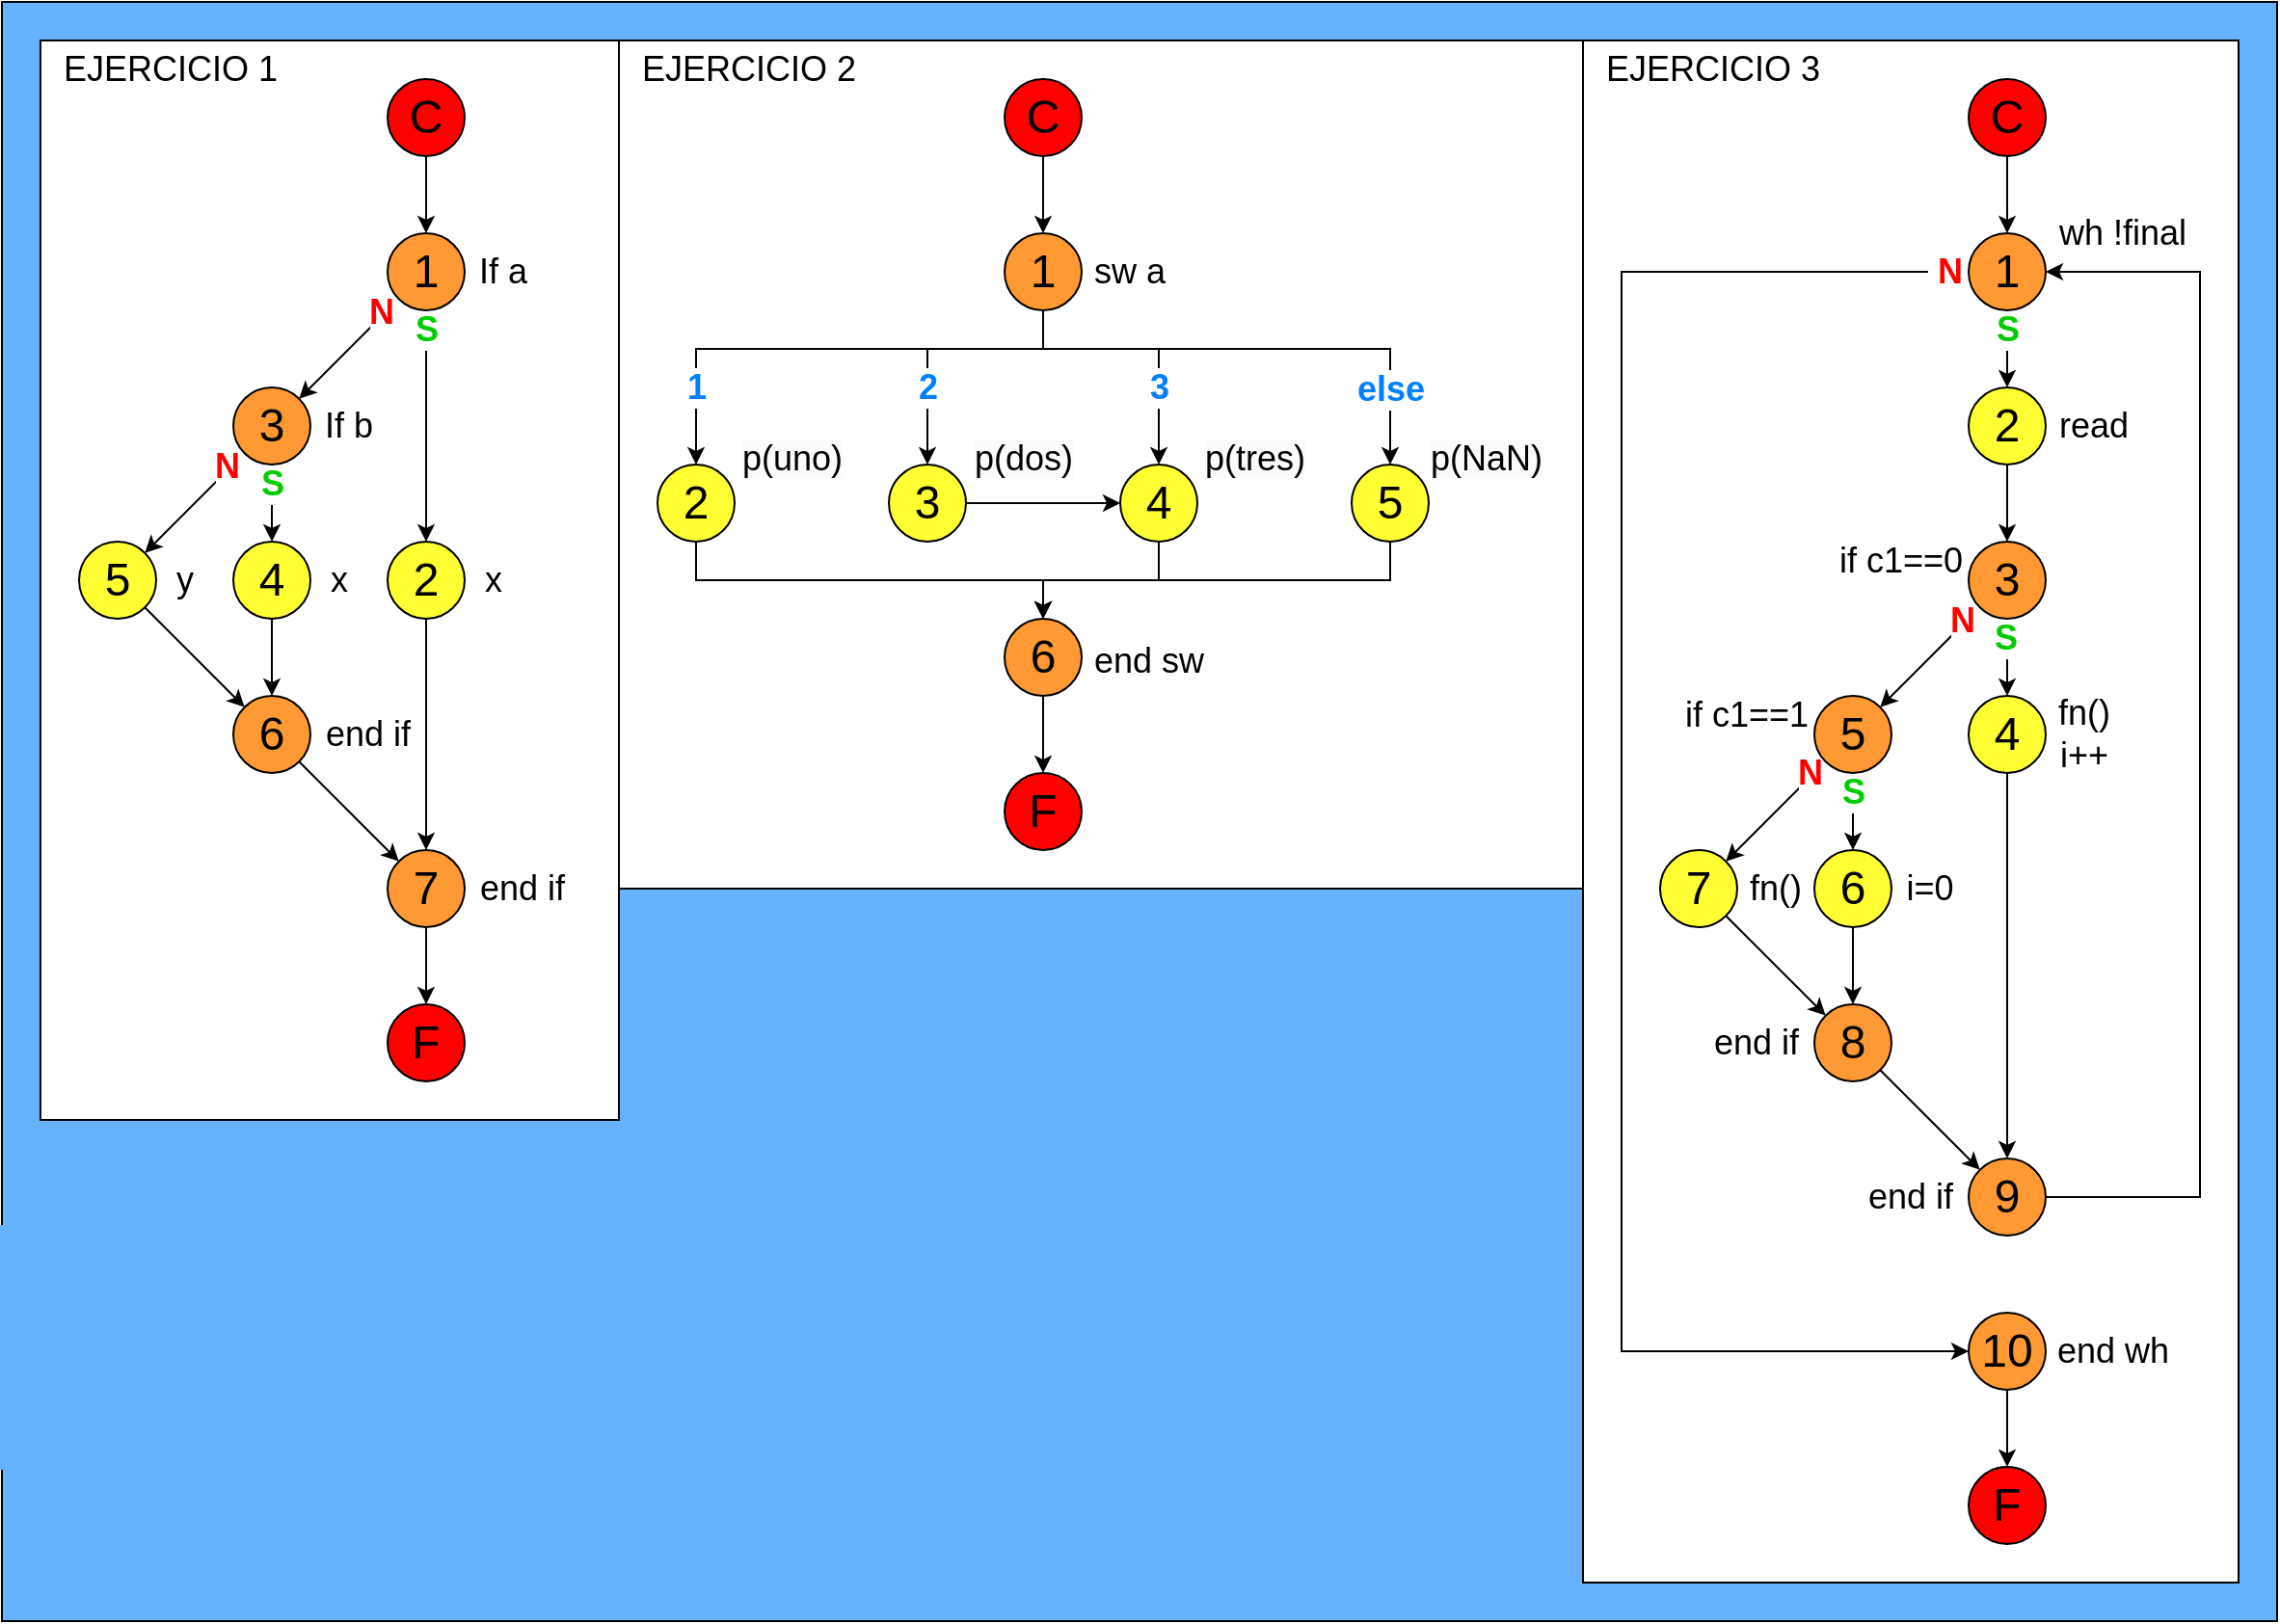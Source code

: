 <mxfile version="24.2.5" type="device">
  <diagram name="Page-1" id="8ce9d11a-91a2-4d17-14d8-a56ed91bf033">
    <mxGraphModel dx="1674" dy="844" grid="1" gridSize="10" guides="1" tooltips="1" connect="1" arrows="1" fold="1" page="1" pageScale="1" pageWidth="1100" pageHeight="850" background="none" math="0" shadow="0">
      <root>
        <mxCell id="0" />
        <mxCell id="1" parent="0" />
        <mxCell id="g2Ka9raoZhiMibMWZY03-174" value="" style="rounded=0;whiteSpace=wrap;html=1;fillColor=#66B2FF;" parent="1" vertex="1">
          <mxGeometry width="1180" height="840" as="geometry" />
        </mxCell>
        <mxCell id="g2Ka9raoZhiMibMWZY03-114" value="" style="group" parent="1" vertex="1" connectable="0">
          <mxGeometry x="320" y="20" width="500" height="440" as="geometry" />
        </mxCell>
        <mxCell id="g2Ka9raoZhiMibMWZY03-113" value="" style="rounded=0;whiteSpace=wrap;html=1;strokeColor=default;" parent="g2Ka9raoZhiMibMWZY03-114" vertex="1">
          <mxGeometry width="500" height="440" as="geometry" />
        </mxCell>
        <mxCell id="g2Ka9raoZhiMibMWZY03-17" style="edgeStyle=orthogonalEdgeStyle;rounded=0;orthogonalLoop=1;jettySize=auto;html=1;" parent="g2Ka9raoZhiMibMWZY03-114" source="g2Ka9raoZhiMibMWZY03-1" target="g2Ka9raoZhiMibMWZY03-5" edge="1">
          <mxGeometry relative="1" as="geometry" />
        </mxCell>
        <mxCell id="g2Ka9raoZhiMibMWZY03-1" value="&lt;font style=&quot;font-size: 24px;&quot;&gt;C&lt;/font&gt;" style="ellipse;whiteSpace=wrap;html=1;aspect=fixed;fillColor=#FF0000;" parent="g2Ka9raoZhiMibMWZY03-114" vertex="1">
          <mxGeometry x="200" y="20" width="40" height="40" as="geometry" />
        </mxCell>
        <mxCell id="g2Ka9raoZhiMibMWZY03-2" value="&lt;font style=&quot;font-size: 24px;&quot;&gt;F&lt;/font&gt;" style="ellipse;whiteSpace=wrap;html=1;aspect=fixed;fillColor=#FF0000;" parent="g2Ka9raoZhiMibMWZY03-114" vertex="1">
          <mxGeometry x="200" y="380" width="40" height="40" as="geometry" />
        </mxCell>
        <mxCell id="g2Ka9raoZhiMibMWZY03-22" style="edgeStyle=orthogonalEdgeStyle;rounded=0;orthogonalLoop=1;jettySize=auto;html=1;" parent="g2Ka9raoZhiMibMWZY03-114" source="g2Ka9raoZhiMibMWZY03-5" target="g2Ka9raoZhiMibMWZY03-7" edge="1">
          <mxGeometry relative="1" as="geometry">
            <Array as="points">
              <mxPoint x="220" y="160" />
              <mxPoint x="160" y="160" />
            </Array>
          </mxGeometry>
        </mxCell>
        <mxCell id="g2Ka9raoZhiMibMWZY03-44" value="&lt;font color=&quot;#007fff&quot; style=&quot;font-size: 18px;&quot;&gt;&lt;b&gt;&amp;nbsp;2&amp;nbsp;&lt;/b&gt;&lt;/font&gt;" style="edgeLabel;html=1;align=center;verticalAlign=middle;resizable=0;points=[];" parent="g2Ka9raoZhiMibMWZY03-22" vertex="1" connectable="0">
          <mxGeometry x="0.386" y="1" relative="1" as="geometry">
            <mxPoint x="-1" y="3" as="offset" />
          </mxGeometry>
        </mxCell>
        <mxCell id="g2Ka9raoZhiMibMWZY03-23" style="edgeStyle=orthogonalEdgeStyle;rounded=0;orthogonalLoop=1;jettySize=auto;html=1;" parent="g2Ka9raoZhiMibMWZY03-114" source="g2Ka9raoZhiMibMWZY03-5" target="g2Ka9raoZhiMibMWZY03-8" edge="1">
          <mxGeometry relative="1" as="geometry">
            <Array as="points">
              <mxPoint x="220" y="160" />
              <mxPoint x="280" y="160" />
            </Array>
          </mxGeometry>
        </mxCell>
        <mxCell id="g2Ka9raoZhiMibMWZY03-46" value="&lt;b style=&quot;color: rgb(0, 127, 255); font-size: 18px;&quot;&gt;&amp;nbsp;3&amp;nbsp;&lt;/b&gt;" style="edgeLabel;html=1;align=center;verticalAlign=middle;resizable=0;points=[];" parent="g2Ka9raoZhiMibMWZY03-23" vertex="1" connectable="0">
          <mxGeometry x="0.389" relative="1" as="geometry">
            <mxPoint y="3" as="offset" />
          </mxGeometry>
        </mxCell>
        <mxCell id="g2Ka9raoZhiMibMWZY03-24" style="edgeStyle=orthogonalEdgeStyle;rounded=0;orthogonalLoop=1;jettySize=auto;html=1;" parent="g2Ka9raoZhiMibMWZY03-114" source="g2Ka9raoZhiMibMWZY03-5" target="g2Ka9raoZhiMibMWZY03-10" edge="1">
          <mxGeometry relative="1" as="geometry">
            <Array as="points">
              <mxPoint x="220" y="160" />
              <mxPoint x="400" y="160" />
            </Array>
          </mxGeometry>
        </mxCell>
        <mxCell id="g2Ka9raoZhiMibMWZY03-47" value="&lt;b style=&quot;color: rgb(0, 127, 255); font-size: 18px;&quot;&gt;&amp;nbsp;else&amp;nbsp;&lt;/b&gt;" style="edgeLabel;html=1;align=center;verticalAlign=middle;resizable=0;points=[];" parent="g2Ka9raoZhiMibMWZY03-24" vertex="1" connectable="0">
          <mxGeometry x="0.695" y="-1" relative="1" as="geometry">
            <mxPoint x="1" as="offset" />
          </mxGeometry>
        </mxCell>
        <mxCell id="g2Ka9raoZhiMibMWZY03-25" style="edgeStyle=orthogonalEdgeStyle;rounded=0;orthogonalLoop=1;jettySize=auto;html=1;" parent="g2Ka9raoZhiMibMWZY03-114" source="g2Ka9raoZhiMibMWZY03-5" target="g2Ka9raoZhiMibMWZY03-9" edge="1">
          <mxGeometry relative="1" as="geometry">
            <Array as="points">
              <mxPoint x="220" y="160" />
              <mxPoint x="40" y="160" />
            </Array>
          </mxGeometry>
        </mxCell>
        <mxCell id="g2Ka9raoZhiMibMWZY03-45" value="&lt;b style=&quot;color: rgb(0, 127, 255); font-size: 18px;&quot;&gt;&amp;nbsp;1&amp;nbsp;&lt;/b&gt;" style="edgeLabel;html=1;align=center;verticalAlign=middle;resizable=0;points=[];" parent="g2Ka9raoZhiMibMWZY03-25" vertex="1" connectable="0">
          <mxGeometry x="0.678" relative="1" as="geometry">
            <mxPoint y="2" as="offset" />
          </mxGeometry>
        </mxCell>
        <mxCell id="g2Ka9raoZhiMibMWZY03-18" style="edgeStyle=orthogonalEdgeStyle;rounded=0;orthogonalLoop=1;jettySize=auto;html=1;" parent="g2Ka9raoZhiMibMWZY03-114" source="g2Ka9raoZhiMibMWZY03-6" target="g2Ka9raoZhiMibMWZY03-2" edge="1">
          <mxGeometry relative="1" as="geometry" />
        </mxCell>
        <mxCell id="g2Ka9raoZhiMibMWZY03-21" style="edgeStyle=orthogonalEdgeStyle;rounded=0;orthogonalLoop=1;jettySize=auto;html=1;" parent="g2Ka9raoZhiMibMWZY03-114" source="g2Ka9raoZhiMibMWZY03-7" target="g2Ka9raoZhiMibMWZY03-8" edge="1">
          <mxGeometry relative="1" as="geometry" />
        </mxCell>
        <mxCell id="g2Ka9raoZhiMibMWZY03-7" value="&lt;font style=&quot;font-size: 24px;&quot;&gt;3&lt;/font&gt;" style="ellipse;whiteSpace=wrap;html=1;aspect=fixed;fillColor=#FFFF33;" parent="g2Ka9raoZhiMibMWZY03-114" vertex="1">
          <mxGeometry x="140" y="220" width="40" height="40" as="geometry" />
        </mxCell>
        <mxCell id="g2Ka9raoZhiMibMWZY03-19" style="edgeStyle=orthogonalEdgeStyle;rounded=0;orthogonalLoop=1;jettySize=auto;html=1;" parent="g2Ka9raoZhiMibMWZY03-114" source="g2Ka9raoZhiMibMWZY03-8" target="g2Ka9raoZhiMibMWZY03-6" edge="1">
          <mxGeometry relative="1" as="geometry">
            <Array as="points">
              <mxPoint x="280" y="280" />
              <mxPoint x="220" y="280" />
            </Array>
          </mxGeometry>
        </mxCell>
        <mxCell id="g2Ka9raoZhiMibMWZY03-8" value="&lt;font style=&quot;font-size: 24px;&quot;&gt;4&lt;/font&gt;" style="ellipse;whiteSpace=wrap;html=1;aspect=fixed;fillColor=#FFFF33;" parent="g2Ka9raoZhiMibMWZY03-114" vertex="1">
          <mxGeometry x="260" y="220" width="40" height="40" as="geometry" />
        </mxCell>
        <mxCell id="g2Ka9raoZhiMibMWZY03-9" value="&lt;font style=&quot;font-size: 24px;&quot;&gt;2&lt;/font&gt;" style="ellipse;whiteSpace=wrap;html=1;aspect=fixed;fillColor=#FFFF33;" parent="g2Ka9raoZhiMibMWZY03-114" vertex="1">
          <mxGeometry x="20" y="220" width="40" height="40" as="geometry" />
        </mxCell>
        <mxCell id="g2Ka9raoZhiMibMWZY03-20" style="edgeStyle=orthogonalEdgeStyle;rounded=0;orthogonalLoop=1;jettySize=auto;html=1;" parent="g2Ka9raoZhiMibMWZY03-114" source="g2Ka9raoZhiMibMWZY03-10" target="g2Ka9raoZhiMibMWZY03-6" edge="1">
          <mxGeometry relative="1" as="geometry">
            <Array as="points">
              <mxPoint x="400" y="280" />
              <mxPoint x="220" y="280" />
            </Array>
          </mxGeometry>
        </mxCell>
        <mxCell id="g2Ka9raoZhiMibMWZY03-10" value="&lt;font style=&quot;font-size: 24px;&quot;&gt;5&lt;/font&gt;" style="ellipse;whiteSpace=wrap;html=1;aspect=fixed;fillColor=#FFFF33;" parent="g2Ka9raoZhiMibMWZY03-114" vertex="1">
          <mxGeometry x="380" y="220" width="40" height="40" as="geometry" />
        </mxCell>
        <mxCell id="g2Ka9raoZhiMibMWZY03-11" value="" style="endArrow=classic;html=1;rounded=0;entryX=0.5;entryY=0;entryDx=0;entryDy=0;exitX=0.5;exitY=1;exitDx=0;exitDy=0;edgeStyle=orthogonalEdgeStyle;" parent="g2Ka9raoZhiMibMWZY03-114" source="g2Ka9raoZhiMibMWZY03-9" target="g2Ka9raoZhiMibMWZY03-6" edge="1">
          <mxGeometry width="50" height="50" relative="1" as="geometry">
            <mxPoint x="-30" y="320" as="sourcePoint" />
            <mxPoint x="90" y="320" as="targetPoint" />
            <Array as="points">
              <mxPoint x="40" y="280" />
              <mxPoint x="220" y="280" />
            </Array>
          </mxGeometry>
        </mxCell>
        <mxCell id="g2Ka9raoZhiMibMWZY03-27" value="&lt;font style=&quot;font-size: 18px;&quot;&gt;sw a&lt;/font&gt;" style="text;html=1;align=center;verticalAlign=middle;whiteSpace=wrap;rounded=0;" parent="g2Ka9raoZhiMibMWZY03-114" vertex="1">
          <mxGeometry x="240" y="105" width="50" height="30" as="geometry" />
        </mxCell>
        <mxCell id="g2Ka9raoZhiMibMWZY03-39" value="&lt;span style=&quot;color: rgb(0, 0, 0); font-family: Helvetica; font-size: 18px; font-style: normal; font-variant-ligatures: normal; font-variant-caps: normal; font-weight: 400; letter-spacing: normal; orphans: 2; text-indent: 0px; text-transform: none; widows: 2; word-spacing: 0px; -webkit-text-stroke-width: 0px; white-space: normal; background-color: rgb(251, 251, 251); text-decoration-thickness: initial; text-decoration-style: initial; text-decoration-color: initial; float: none; display: inline !important;&quot;&gt;p(dos)&lt;/span&gt;" style="text;whiteSpace=wrap;html=1;align=center;" parent="g2Ka9raoZhiMibMWZY03-114" vertex="1">
          <mxGeometry x="180" y="200" width="60" height="30" as="geometry" />
        </mxCell>
        <mxCell id="g2Ka9raoZhiMibMWZY03-40" value="&lt;font style=&quot;font-size: 18px;&quot;&gt;end sw&lt;/font&gt;" style="text;whiteSpace=wrap;html=1;align=center;" parent="g2Ka9raoZhiMibMWZY03-114" vertex="1">
          <mxGeometry x="240" y="305" width="70" height="30" as="geometry" />
        </mxCell>
        <mxCell id="g2Ka9raoZhiMibMWZY03-5" value="&lt;font style=&quot;font-size: 24px;&quot;&gt;1&lt;/font&gt;" style="ellipse;whiteSpace=wrap;html=1;aspect=fixed;fillColor=#FF9933;" parent="g2Ka9raoZhiMibMWZY03-114" vertex="1">
          <mxGeometry x="200" y="100" width="40" height="40" as="geometry" />
        </mxCell>
        <mxCell id="g2Ka9raoZhiMibMWZY03-6" value="&lt;font style=&quot;font-size: 24px;&quot;&gt;6&lt;/font&gt;" style="ellipse;whiteSpace=wrap;html=1;aspect=fixed;fillColor=#FF9933;" parent="g2Ka9raoZhiMibMWZY03-114" vertex="1">
          <mxGeometry x="200" y="300" width="40" height="40" as="geometry" />
        </mxCell>
        <mxCell id="g2Ka9raoZhiMibMWZY03-41" value="&lt;span style=&quot;color: rgb(0, 0, 0); font-family: Helvetica; font-size: 18px; font-style: normal; font-variant-ligatures: normal; font-variant-caps: normal; font-weight: 400; letter-spacing: normal; orphans: 2; text-indent: 0px; text-transform: none; widows: 2; word-spacing: 0px; -webkit-text-stroke-width: 0px; white-space: normal; background-color: rgb(251, 251, 251); text-decoration-thickness: initial; text-decoration-style: initial; text-decoration-color: initial; float: none; display: inline !important;&quot;&gt;p(uno)&lt;/span&gt;" style="text;whiteSpace=wrap;html=1;align=center;" parent="g2Ka9raoZhiMibMWZY03-114" vertex="1">
          <mxGeometry x="60" y="200" width="60" height="30" as="geometry" />
        </mxCell>
        <mxCell id="g2Ka9raoZhiMibMWZY03-42" value="&lt;span style=&quot;color: rgb(0, 0, 0); font-family: Helvetica; font-size: 18px; font-style: normal; font-variant-ligatures: normal; font-variant-caps: normal; font-weight: 400; letter-spacing: normal; orphans: 2; text-indent: 0px; text-transform: none; widows: 2; word-spacing: 0px; -webkit-text-stroke-width: 0px; white-space: normal; background-color: rgb(251, 251, 251); text-decoration-thickness: initial; text-decoration-style: initial; text-decoration-color: initial; float: none; display: inline !important;&quot;&gt;p(tres)&lt;/span&gt;" style="text;whiteSpace=wrap;html=1;align=center;" parent="g2Ka9raoZhiMibMWZY03-114" vertex="1">
          <mxGeometry x="300" y="200" width="60" height="30" as="geometry" />
        </mxCell>
        <mxCell id="g2Ka9raoZhiMibMWZY03-43" value="&lt;span style=&quot;color: rgb(0, 0, 0); font-family: Helvetica; font-size: 18px; font-style: normal; font-variant-ligatures: normal; font-variant-caps: normal; font-weight: 400; letter-spacing: normal; orphans: 2; text-indent: 0px; text-transform: none; widows: 2; word-spacing: 0px; -webkit-text-stroke-width: 0px; white-space: normal; background-color: rgb(251, 251, 251); text-decoration-thickness: initial; text-decoration-style: initial; text-decoration-color: initial; float: none; display: inline !important;&quot;&gt;p(NaN)&lt;/span&gt;" style="text;whiteSpace=wrap;html=1;align=center;" parent="g2Ka9raoZhiMibMWZY03-114" vertex="1">
          <mxGeometry x="420" y="200" width="60" height="30" as="geometry" />
        </mxCell>
        <mxCell id="qCvMxcqHnz29yvEdqVsD-2" value="&lt;font style=&quot;font-size: 18px;&quot;&gt;EJERCICIO 2&lt;/font&gt;" style="text;html=1;align=left;verticalAlign=middle;whiteSpace=wrap;rounded=0;" vertex="1" parent="g2Ka9raoZhiMibMWZY03-114">
          <mxGeometry x="10" width="120" height="30" as="geometry" />
        </mxCell>
        <mxCell id="qCvMxcqHnz29yvEdqVsD-5" value="" style="group" vertex="1" connectable="0" parent="1">
          <mxGeometry x="20" y="20" width="300" height="750" as="geometry" />
        </mxCell>
        <mxCell id="xQAk2ao9affxVQ1fcgdg-54" value="" style="rounded=0;whiteSpace=wrap;html=1;strokeColor=default;" parent="qCvMxcqHnz29yvEdqVsD-5" vertex="1">
          <mxGeometry width="300" height="560" as="geometry" />
        </mxCell>
        <mxCell id="xQAk2ao9affxVQ1fcgdg-1" value="&lt;font style=&quot;font-size: 24px;&quot;&gt;C&lt;/font&gt;" style="ellipse;whiteSpace=wrap;html=1;aspect=fixed;fillColor=#FF0000;" parent="qCvMxcqHnz29yvEdqVsD-5" vertex="1">
          <mxGeometry x="180" y="20" width="40" height="40" as="geometry" />
        </mxCell>
        <mxCell id="xQAk2ao9affxVQ1fcgdg-4" value="&lt;font style=&quot;font-size: 24px;&quot;&gt;2&lt;/font&gt;" style="ellipse;whiteSpace=wrap;html=1;aspect=fixed;fillColor=#FFFF33;" parent="qCvMxcqHnz29yvEdqVsD-5" vertex="1">
          <mxGeometry x="180" y="260" width="40" height="40" as="geometry" />
        </mxCell>
        <mxCell id="xQAk2ao9affxVQ1fcgdg-6" value="" style="endArrow=classic;html=1;rounded=0;exitX=0;exitY=1;exitDx=0;exitDy=0;entryX=1;entryY=0;entryDx=0;entryDy=0;" parent="qCvMxcqHnz29yvEdqVsD-5" source="xQAk2ao9affxVQ1fcgdg-3" target="xQAk2ao9affxVQ1fcgdg-5" edge="1">
          <mxGeometry width="50" height="50" relative="1" as="geometry">
            <mxPoint x="70" y="140" as="sourcePoint" />
            <mxPoint x="150" y="160" as="targetPoint" />
          </mxGeometry>
        </mxCell>
        <mxCell id="xQAk2ao9affxVQ1fcgdg-52" value="&lt;font color=&quot;#ff0000&quot; style=&quot;font-size: 18px;&quot;&gt;&lt;b&gt;N&amp;nbsp;&lt;/b&gt;&lt;/font&gt;" style="edgeLabel;html=1;align=center;verticalAlign=middle;resizable=0;points=[];" parent="xQAk2ao9affxVQ1fcgdg-6" vertex="1" connectable="0">
          <mxGeometry x="-0.25" y="-1" relative="1" as="geometry">
            <mxPoint x="13" y="-12" as="offset" />
          </mxGeometry>
        </mxCell>
        <mxCell id="xQAk2ao9affxVQ1fcgdg-9" value="" style="endArrow=classic;html=1;rounded=0;exitX=0.5;exitY=1;exitDx=0;exitDy=0;entryX=0.5;entryY=0;entryDx=0;entryDy=0;" parent="qCvMxcqHnz29yvEdqVsD-5" source="xQAk2ao9affxVQ1fcgdg-1" target="xQAk2ao9affxVQ1fcgdg-3" edge="1">
          <mxGeometry width="50" height="50" relative="1" as="geometry">
            <mxPoint x="80" y="150" as="sourcePoint" />
            <mxPoint x="160" y="170" as="targetPoint" />
          </mxGeometry>
        </mxCell>
        <object label="" id="xQAk2ao9affxVQ1fcgdg-10">
          <mxCell style="endArrow=classic;html=1;rounded=0;exitX=0.5;exitY=1;exitDx=0;exitDy=0;entryX=0.5;entryY=0;entryDx=0;entryDy=0;" parent="qCvMxcqHnz29yvEdqVsD-5" source="xQAk2ao9affxVQ1fcgdg-3" target="xQAk2ao9affxVQ1fcgdg-4" edge="1">
            <mxGeometry width="50" height="50" relative="1" as="geometry">
              <mxPoint x="90" y="160" as="sourcePoint" />
              <mxPoint x="170" y="180" as="targetPoint" />
            </mxGeometry>
          </mxCell>
        </object>
        <mxCell id="xQAk2ao9affxVQ1fcgdg-48" value="&lt;font style=&quot;font-size: 18px;&quot; color=&quot;#00cc00&quot;&gt;&lt;b&gt;&amp;nbsp;S&amp;nbsp;&lt;/b&gt;&lt;/font&gt;" style="edgeLabel;html=1;align=center;verticalAlign=middle;resizable=0;points=[];fillColor=#708DFF;" parent="xQAk2ao9affxVQ1fcgdg-10" vertex="1" connectable="0">
          <mxGeometry x="-0.383" relative="1" as="geometry">
            <mxPoint y="-27" as="offset" />
          </mxGeometry>
        </mxCell>
        <mxCell id="xQAk2ao9affxVQ1fcgdg-11" value="&lt;font style=&quot;font-size: 24px;&quot;&gt;4&lt;/font&gt;" style="ellipse;whiteSpace=wrap;html=1;aspect=fixed;fillColor=#FFFF33;" parent="qCvMxcqHnz29yvEdqVsD-5" vertex="1">
          <mxGeometry x="100" y="260" width="40" height="40" as="geometry" />
        </mxCell>
        <mxCell id="xQAk2ao9affxVQ1fcgdg-12" value="&lt;font style=&quot;font-size: 24px;&quot;&gt;5&lt;/font&gt;" style="ellipse;whiteSpace=wrap;html=1;aspect=fixed;fillColor=#FFFF33;" parent="qCvMxcqHnz29yvEdqVsD-5" vertex="1">
          <mxGeometry x="20" y="260" width="40" height="40" as="geometry" />
        </mxCell>
        <mxCell id="xQAk2ao9affxVQ1fcgdg-13" value="" style="endArrow=classic;html=1;rounded=0;exitX=0;exitY=1;exitDx=0;exitDy=0;entryX=1;entryY=0;entryDx=0;entryDy=0;" parent="qCvMxcqHnz29yvEdqVsD-5" source="xQAk2ao9affxVQ1fcgdg-5" target="xQAk2ao9affxVQ1fcgdg-12" edge="1">
          <mxGeometry width="50" height="50" relative="1" as="geometry">
            <mxPoint x="190" y="130" as="sourcePoint" />
            <mxPoint x="130" y="190" as="targetPoint" />
          </mxGeometry>
        </mxCell>
        <mxCell id="xQAk2ao9affxVQ1fcgdg-55" value="&lt;font color=&quot;#ff0000&quot; style=&quot;font-size: 18px;&quot;&gt;&lt;b&gt;N&amp;nbsp;&lt;/b&gt;&lt;/font&gt;" style="edgeLabel;html=1;align=center;verticalAlign=middle;resizable=0;points=[];" parent="xQAk2ao9affxVQ1fcgdg-13" vertex="1" connectable="0">
          <mxGeometry x="-0.251" y="4" relative="1" as="geometry">
            <mxPoint x="10" y="-16" as="offset" />
          </mxGeometry>
        </mxCell>
        <mxCell id="xQAk2ao9affxVQ1fcgdg-14" value="" style="endArrow=classic;html=1;rounded=0;exitX=0.5;exitY=1;exitDx=0;exitDy=0;entryX=0.5;entryY=0;entryDx=0;entryDy=0;" parent="qCvMxcqHnz29yvEdqVsD-5" source="xQAk2ao9affxVQ1fcgdg-5" target="xQAk2ao9affxVQ1fcgdg-11" edge="1">
          <mxGeometry width="50" height="50" relative="1" as="geometry">
            <mxPoint x="200" y="140" as="sourcePoint" />
            <mxPoint x="140" y="200" as="targetPoint" />
          </mxGeometry>
        </mxCell>
        <mxCell id="xQAk2ao9affxVQ1fcgdg-53" value="&lt;font color=&quot;#00cc00&quot; style=&quot;font-size: 18px;&quot;&gt;&lt;b&gt;&amp;nbsp;S&amp;nbsp;&lt;/b&gt;&lt;/font&gt;" style="edgeLabel;html=1;align=center;verticalAlign=middle;resizable=0;points=[];" parent="xQAk2ao9affxVQ1fcgdg-14" vertex="1" connectable="0">
          <mxGeometry x="-0.25" y="1" relative="1" as="geometry">
            <mxPoint x="-1" y="-5" as="offset" />
          </mxGeometry>
        </mxCell>
        <mxCell id="xQAk2ao9affxVQ1fcgdg-15" value="&lt;font style=&quot;font-size: 24px;&quot;&gt;6&lt;/font&gt;" style="ellipse;whiteSpace=wrap;html=1;aspect=fixed;fillColor=#FF9933;" parent="qCvMxcqHnz29yvEdqVsD-5" vertex="1">
          <mxGeometry x="100" y="340" width="40" height="40" as="geometry" />
        </mxCell>
        <mxCell id="xQAk2ao9affxVQ1fcgdg-16" value="" style="endArrow=classic;html=1;rounded=0;exitX=0.5;exitY=1;exitDx=0;exitDy=0;entryX=0.5;entryY=0;entryDx=0;entryDy=0;" parent="qCvMxcqHnz29yvEdqVsD-5" source="xQAk2ao9affxVQ1fcgdg-11" target="xQAk2ao9affxVQ1fcgdg-15" edge="1">
          <mxGeometry width="50" height="50" relative="1" as="geometry">
            <mxPoint x="150" y="330" as="sourcePoint" />
            <mxPoint x="150" y="370" as="targetPoint" />
          </mxGeometry>
        </mxCell>
        <mxCell id="xQAk2ao9affxVQ1fcgdg-17" value="" style="endArrow=classic;html=1;rounded=0;exitX=1;exitY=1;exitDx=0;exitDy=0;entryX=0;entryY=0;entryDx=0;entryDy=0;" parent="qCvMxcqHnz29yvEdqVsD-5" source="xQAk2ao9affxVQ1fcgdg-12" target="xQAk2ao9affxVQ1fcgdg-15" edge="1">
          <mxGeometry width="50" height="50" relative="1" as="geometry">
            <mxPoint x="50" y="330" as="sourcePoint" />
            <mxPoint x="80" y="350" as="targetPoint" />
          </mxGeometry>
        </mxCell>
        <mxCell id="xQAk2ao9affxVQ1fcgdg-18" value="&lt;font style=&quot;font-size: 24px;&quot;&gt;7&lt;/font&gt;" style="ellipse;whiteSpace=wrap;html=1;aspect=fixed;fillColor=#FF9933;" parent="qCvMxcqHnz29yvEdqVsD-5" vertex="1">
          <mxGeometry x="180" y="420" width="40" height="40" as="geometry" />
        </mxCell>
        <mxCell id="xQAk2ao9affxVQ1fcgdg-20" value="" style="endArrow=classic;html=1;rounded=0;entryX=0;entryY=0;entryDx=0;entryDy=0;exitX=1;exitY=1;exitDx=0;exitDy=0;" parent="qCvMxcqHnz29yvEdqVsD-5" source="xQAk2ao9affxVQ1fcgdg-15" target="xQAk2ao9affxVQ1fcgdg-18" edge="1">
          <mxGeometry width="50" height="50" relative="1" as="geometry">
            <mxPoint x="150" y="390" as="sourcePoint" />
            <mxPoint x="180" y="420" as="targetPoint" />
          </mxGeometry>
        </mxCell>
        <mxCell id="xQAk2ao9affxVQ1fcgdg-21" value="" style="endArrow=classic;html=1;rounded=0;exitX=0.5;exitY=1;exitDx=0;exitDy=0;entryX=0.5;entryY=0;entryDx=0;entryDy=0;" parent="qCvMxcqHnz29yvEdqVsD-5" source="xQAk2ao9affxVQ1fcgdg-4" target="xQAk2ao9affxVQ1fcgdg-18" edge="1">
          <mxGeometry width="50" height="50" relative="1" as="geometry">
            <mxPoint x="300" y="380" as="sourcePoint" />
            <mxPoint x="300" y="420" as="targetPoint" />
          </mxGeometry>
        </mxCell>
        <mxCell id="xQAk2ao9affxVQ1fcgdg-22" value="&lt;font style=&quot;font-size: 24px;&quot;&gt;F&lt;/font&gt;" style="ellipse;whiteSpace=wrap;html=1;aspect=fixed;fillColor=#FF0000;" parent="qCvMxcqHnz29yvEdqVsD-5" vertex="1">
          <mxGeometry x="180" y="500" width="40" height="40" as="geometry" />
        </mxCell>
        <mxCell id="xQAk2ao9affxVQ1fcgdg-24" value="" style="endArrow=classic;html=1;rounded=0;exitX=0.5;exitY=1;exitDx=0;exitDy=0;entryX=0.5;entryY=0;entryDx=0;entryDy=0;" parent="qCvMxcqHnz29yvEdqVsD-5" source="xQAk2ao9affxVQ1fcgdg-18" target="xQAk2ao9affxVQ1fcgdg-22" edge="1">
          <mxGeometry width="50" height="50" relative="1" as="geometry">
            <mxPoint x="240" y="500" as="sourcePoint" />
            <mxPoint x="240" y="540" as="targetPoint" />
          </mxGeometry>
        </mxCell>
        <mxCell id="xQAk2ao9affxVQ1fcgdg-25" value="&lt;font style=&quot;font-size: 18px;&quot;&gt;If a&lt;/font&gt;" style="text;html=1;align=center;verticalAlign=middle;whiteSpace=wrap;rounded=0;" parent="qCvMxcqHnz29yvEdqVsD-5" vertex="1">
          <mxGeometry x="220" y="105" width="40" height="30" as="geometry" />
        </mxCell>
        <mxCell id="xQAk2ao9affxVQ1fcgdg-26" value="&lt;font style=&quot;font-size: 18px;&quot;&gt;x&lt;/font&gt;" style="text;html=1;align=center;verticalAlign=middle;whiteSpace=wrap;rounded=0;" parent="qCvMxcqHnz29yvEdqVsD-5" vertex="1">
          <mxGeometry x="220" y="265" width="30" height="30" as="geometry" />
        </mxCell>
        <mxCell id="xQAk2ao9affxVQ1fcgdg-27" value="&lt;font style=&quot;font-size: 18px;&quot;&gt;If b&lt;/font&gt;" style="text;html=1;align=center;verticalAlign=middle;whiteSpace=wrap;rounded=0;" parent="qCvMxcqHnz29yvEdqVsD-5" vertex="1">
          <mxGeometry x="140" y="185" width="40" height="30" as="geometry" />
        </mxCell>
        <mxCell id="xQAk2ao9affxVQ1fcgdg-28" value="&lt;font style=&quot;font-size: 18px;&quot;&gt;x&lt;/font&gt;" style="text;html=1;align=center;verticalAlign=middle;whiteSpace=wrap;rounded=0;" parent="qCvMxcqHnz29yvEdqVsD-5" vertex="1">
          <mxGeometry x="140" y="265" width="30" height="30" as="geometry" />
        </mxCell>
        <mxCell id="xQAk2ao9affxVQ1fcgdg-29" value="&lt;font style=&quot;font-size: 18px;&quot;&gt;y&lt;/font&gt;" style="text;html=1;align=center;verticalAlign=middle;whiteSpace=wrap;rounded=0;" parent="qCvMxcqHnz29yvEdqVsD-5" vertex="1">
          <mxGeometry x="60" y="265" width="30" height="30" as="geometry" />
        </mxCell>
        <mxCell id="xQAk2ao9affxVQ1fcgdg-30" value="&lt;font style=&quot;font-size: 18px;&quot;&gt;end if&lt;/font&gt;" style="text;html=1;align=center;verticalAlign=middle;whiteSpace=wrap;rounded=0;" parent="qCvMxcqHnz29yvEdqVsD-5" vertex="1">
          <mxGeometry x="140" y="345" width="60" height="30" as="geometry" />
        </mxCell>
        <mxCell id="xQAk2ao9affxVQ1fcgdg-31" value="&lt;font style=&quot;font-size: 18px;&quot;&gt;end if&lt;/font&gt;" style="text;html=1;align=center;verticalAlign=middle;whiteSpace=wrap;rounded=0;" parent="qCvMxcqHnz29yvEdqVsD-5" vertex="1">
          <mxGeometry x="220" y="425" width="60" height="30" as="geometry" />
        </mxCell>
        <mxCell id="xQAk2ao9affxVQ1fcgdg-3" value="&lt;font style=&quot;font-size: 24px;&quot;&gt;1&lt;/font&gt;" style="ellipse;whiteSpace=wrap;html=1;aspect=fixed;fillColor=#FF9933;" parent="qCvMxcqHnz29yvEdqVsD-5" vertex="1">
          <mxGeometry x="180" y="100" width="40" height="40" as="geometry" />
        </mxCell>
        <mxCell id="xQAk2ao9affxVQ1fcgdg-5" value="&lt;font style=&quot;font-size: 24px;&quot;&gt;3&lt;/font&gt;" style="ellipse;whiteSpace=wrap;html=1;aspect=fixed;fillColor=#FF9933;" parent="qCvMxcqHnz29yvEdqVsD-5" vertex="1">
          <mxGeometry x="100" y="180" width="40" height="40" as="geometry" />
        </mxCell>
        <mxCell id="qCvMxcqHnz29yvEdqVsD-1" value="&lt;font style=&quot;font-size: 18px;&quot;&gt;EJERCICIO 1&lt;/font&gt;" style="text;html=1;align=left;verticalAlign=middle;whiteSpace=wrap;rounded=0;" vertex="1" parent="qCvMxcqHnz29yvEdqVsD-5">
          <mxGeometry x="10" width="120" height="30" as="geometry" />
        </mxCell>
        <mxCell id="g2Ka9raoZhiMibMWZY03-173" value="" style="group" parent="1" vertex="1" connectable="0">
          <mxGeometry x="820" y="20" width="340" height="800" as="geometry" />
        </mxCell>
        <mxCell id="qCvMxcqHnz29yvEdqVsD-4" value="" style="group" vertex="1" connectable="0" parent="g2Ka9raoZhiMibMWZY03-173">
          <mxGeometry width="340" height="800" as="geometry" />
        </mxCell>
        <mxCell id="g2Ka9raoZhiMibMWZY03-172" value="" style="rounded=0;whiteSpace=wrap;html=1;" parent="qCvMxcqHnz29yvEdqVsD-4" vertex="1">
          <mxGeometry width="340" height="800" as="geometry" />
        </mxCell>
        <mxCell id="g2Ka9raoZhiMibMWZY03-141" style="edgeStyle=none;rounded=0;orthogonalLoop=1;jettySize=auto;html=1;exitX=0.5;exitY=1;exitDx=0;exitDy=0;entryX=0.5;entryY=0;entryDx=0;entryDy=0;" parent="qCvMxcqHnz29yvEdqVsD-4" source="g2Ka9raoZhiMibMWZY03-118" target="g2Ka9raoZhiMibMWZY03-119" edge="1">
          <mxGeometry relative="1" as="geometry" />
        </mxCell>
        <mxCell id="g2Ka9raoZhiMibMWZY03-156" value="&lt;font color=&quot;#00cc00&quot; style=&quot;font-size: 18px;&quot;&gt;&lt;b style=&quot;&quot;&gt;&amp;nbsp;S&amp;nbsp;&lt;/b&gt;&lt;/font&gt;" style="edgeLabel;html=1;align=center;verticalAlign=middle;resizable=0;points=[];" parent="g2Ka9raoZhiMibMWZY03-141" vertex="1" connectable="0">
          <mxGeometry x="-0.317" y="-1" relative="1" as="geometry">
            <mxPoint x="1" y="-4" as="offset" />
          </mxGeometry>
        </mxCell>
        <mxCell id="g2Ka9raoZhiMibMWZY03-142" style="edgeStyle=none;rounded=0;orthogonalLoop=1;jettySize=auto;html=1;exitX=0.5;exitY=1;exitDx=0;exitDy=0;entryX=0.5;entryY=0;entryDx=0;entryDy=0;" parent="qCvMxcqHnz29yvEdqVsD-4" source="g2Ka9raoZhiMibMWZY03-116" target="g2Ka9raoZhiMibMWZY03-118" edge="1">
          <mxGeometry relative="1" as="geometry" />
        </mxCell>
        <mxCell id="g2Ka9raoZhiMibMWZY03-116" value="&lt;font style=&quot;font-size: 24px;&quot;&gt;C&lt;/font&gt;" style="ellipse;whiteSpace=wrap;html=1;aspect=fixed;fillColor=#FF0000;" parent="qCvMxcqHnz29yvEdqVsD-4" vertex="1">
          <mxGeometry x="200" y="20" width="40" height="40" as="geometry" />
        </mxCell>
        <mxCell id="g2Ka9raoZhiMibMWZY03-117" value="&lt;font style=&quot;font-size: 24px;&quot;&gt;F&lt;/font&gt;" style="ellipse;whiteSpace=wrap;html=1;aspect=fixed;fillColor=#FF0000;" parent="qCvMxcqHnz29yvEdqVsD-4" vertex="1">
          <mxGeometry x="200" y="740" width="40" height="40" as="geometry" />
        </mxCell>
        <mxCell id="g2Ka9raoZhiMibMWZY03-147" style="edgeStyle=orthogonalEdgeStyle;rounded=0;orthogonalLoop=1;jettySize=auto;html=1;entryX=0;entryY=0.5;entryDx=0;entryDy=0;" parent="qCvMxcqHnz29yvEdqVsD-4" source="g2Ka9raoZhiMibMWZY03-118" target="g2Ka9raoZhiMibMWZY03-128" edge="1">
          <mxGeometry relative="1" as="geometry">
            <mxPoint x="20" y="640" as="targetPoint" />
            <Array as="points">
              <mxPoint x="20" y="120" />
              <mxPoint x="20" y="680" />
            </Array>
          </mxGeometry>
        </mxCell>
        <mxCell id="g2Ka9raoZhiMibMWZY03-157" value="&lt;b&gt;&lt;font color=&quot;#ff0000&quot; style=&quot;font-size: 18px;&quot;&gt;&amp;nbsp;N&amp;nbsp;&lt;/font&gt;&lt;/b&gt;" style="edgeLabel;html=1;align=center;verticalAlign=middle;resizable=0;points=[];" parent="g2Ka9raoZhiMibMWZY03-147" vertex="1" connectable="0">
          <mxGeometry x="-0.894" y="1" relative="1" as="geometry">
            <mxPoint x="39" y="-1" as="offset" />
          </mxGeometry>
        </mxCell>
        <mxCell id="g2Ka9raoZhiMibMWZY03-135" style="edgeStyle=none;rounded=0;orthogonalLoop=1;jettySize=auto;html=1;exitX=0.5;exitY=1;exitDx=0;exitDy=0;entryX=0.5;entryY=0;entryDx=0;entryDy=0;" parent="qCvMxcqHnz29yvEdqVsD-4" source="g2Ka9raoZhiMibMWZY03-119" target="g2Ka9raoZhiMibMWZY03-120" edge="1">
          <mxGeometry relative="1" as="geometry" />
        </mxCell>
        <mxCell id="g2Ka9raoZhiMibMWZY03-119" value="&lt;font style=&quot;font-size: 24px;&quot;&gt;2&lt;/font&gt;" style="ellipse;whiteSpace=wrap;html=1;aspect=fixed;fillColor=#FFFF33;" parent="qCvMxcqHnz29yvEdqVsD-4" vertex="1">
          <mxGeometry x="200" y="180" width="40" height="40" as="geometry" />
        </mxCell>
        <mxCell id="g2Ka9raoZhiMibMWZY03-133" style="edgeStyle=none;rounded=0;orthogonalLoop=1;jettySize=auto;html=1;exitX=0;exitY=1;exitDx=0;exitDy=0;entryX=1;entryY=0;entryDx=0;entryDy=0;" parent="qCvMxcqHnz29yvEdqVsD-4" source="g2Ka9raoZhiMibMWZY03-120" target="g2Ka9raoZhiMibMWZY03-122" edge="1">
          <mxGeometry relative="1" as="geometry" />
        </mxCell>
        <mxCell id="g2Ka9raoZhiMibMWZY03-164" value="&lt;font color=&quot;#ff0000&quot; style=&quot;font-size: 18px;&quot;&gt;&lt;b&gt;N&amp;nbsp;&lt;/b&gt;&lt;/font&gt;" style="edgeLabel;html=1;align=center;verticalAlign=middle;resizable=0;points=[];" parent="g2Ka9raoZhiMibMWZY03-133" vertex="1" connectable="0">
          <mxGeometry x="-0.727" relative="1" as="geometry">
            <mxPoint as="offset" />
          </mxGeometry>
        </mxCell>
        <mxCell id="g2Ka9raoZhiMibMWZY03-134" style="edgeStyle=none;rounded=0;orthogonalLoop=1;jettySize=auto;html=1;exitX=0.5;exitY=1;exitDx=0;exitDy=0;entryX=0.5;entryY=0;entryDx=0;entryDy=0;" parent="qCvMxcqHnz29yvEdqVsD-4" source="g2Ka9raoZhiMibMWZY03-120" target="g2Ka9raoZhiMibMWZY03-121" edge="1">
          <mxGeometry relative="1" as="geometry" />
        </mxCell>
        <mxCell id="g2Ka9raoZhiMibMWZY03-138" style="edgeStyle=none;rounded=0;orthogonalLoop=1;jettySize=auto;html=1;exitX=0.5;exitY=1;exitDx=0;exitDy=0;entryX=0.5;entryY=0;entryDx=0;entryDy=0;" parent="qCvMxcqHnz29yvEdqVsD-4" source="g2Ka9raoZhiMibMWZY03-121" target="g2Ka9raoZhiMibMWZY03-127" edge="1">
          <mxGeometry relative="1" as="geometry" />
        </mxCell>
        <mxCell id="g2Ka9raoZhiMibMWZY03-121" value="&lt;font style=&quot;font-size: 24px;&quot;&gt;4&lt;/font&gt;" style="ellipse;whiteSpace=wrap;html=1;aspect=fixed;fillColor=#FFFF33;" parent="qCvMxcqHnz29yvEdqVsD-4" vertex="1">
          <mxGeometry x="200" y="340" width="40" height="40" as="geometry" />
        </mxCell>
        <mxCell id="g2Ka9raoZhiMibMWZY03-132" style="edgeStyle=none;rounded=0;orthogonalLoop=1;jettySize=auto;html=1;exitX=0;exitY=1;exitDx=0;exitDy=0;entryX=0;entryY=1;entryDx=0;entryDy=0;" parent="qCvMxcqHnz29yvEdqVsD-4" source="g2Ka9raoZhiMibMWZY03-122" target="g2Ka9raoZhiMibMWZY03-124" edge="1">
          <mxGeometry relative="1" as="geometry" />
        </mxCell>
        <mxCell id="g2Ka9raoZhiMibMWZY03-163" value="&lt;font color=&quot;#ff0000&quot; style=&quot;font-size: 18px;&quot;&gt;&lt;b&gt;N&amp;nbsp;&lt;/b&gt;&lt;/font&gt;" style="edgeLabel;html=1;align=center;verticalAlign=middle;resizable=0;points=[];" parent="g2Ka9raoZhiMibMWZY03-132" vertex="1" connectable="0">
          <mxGeometry x="-0.785" relative="1" as="geometry">
            <mxPoint as="offset" />
          </mxGeometry>
        </mxCell>
        <mxCell id="g2Ka9raoZhiMibMWZY03-136" style="edgeStyle=none;rounded=0;orthogonalLoop=1;jettySize=auto;html=1;exitX=0.5;exitY=1;exitDx=0;exitDy=0;entryX=0.5;entryY=0;entryDx=0;entryDy=0;" parent="qCvMxcqHnz29yvEdqVsD-4" source="g2Ka9raoZhiMibMWZY03-122" target="g2Ka9raoZhiMibMWZY03-123" edge="1">
          <mxGeometry relative="1" as="geometry" />
        </mxCell>
        <mxCell id="g2Ka9raoZhiMibMWZY03-137" style="edgeStyle=none;rounded=0;orthogonalLoop=1;jettySize=auto;html=1;exitX=0.5;exitY=1;exitDx=0;exitDy=0;entryX=0.5;entryY=0;entryDx=0;entryDy=0;" parent="qCvMxcqHnz29yvEdqVsD-4" source="g2Ka9raoZhiMibMWZY03-123" target="g2Ka9raoZhiMibMWZY03-125" edge="1">
          <mxGeometry relative="1" as="geometry" />
        </mxCell>
        <mxCell id="g2Ka9raoZhiMibMWZY03-123" value="&lt;font style=&quot;font-size: 24px;&quot;&gt;6&lt;/font&gt;" style="ellipse;whiteSpace=wrap;html=1;aspect=fixed;fillColor=#FFFF33;" parent="qCvMxcqHnz29yvEdqVsD-4" vertex="1">
          <mxGeometry x="120" y="420" width="40" height="40" as="geometry" />
        </mxCell>
        <mxCell id="g2Ka9raoZhiMibMWZY03-131" style="edgeStyle=none;rounded=0;orthogonalLoop=1;jettySize=auto;html=1;exitX=1;exitY=1;exitDx=0;exitDy=0;entryX=0;entryY=0;entryDx=0;entryDy=0;" parent="qCvMxcqHnz29yvEdqVsD-4" source="g2Ka9raoZhiMibMWZY03-124" target="g2Ka9raoZhiMibMWZY03-125" edge="1">
          <mxGeometry relative="1" as="geometry" />
        </mxCell>
        <mxCell id="g2Ka9raoZhiMibMWZY03-124" value="&lt;font style=&quot;font-size: 24px;&quot;&gt;7&lt;/font&gt;" style="ellipse;whiteSpace=wrap;html=1;aspect=fixed;fillColor=#FFFF33;direction=west;" parent="qCvMxcqHnz29yvEdqVsD-4" vertex="1">
          <mxGeometry x="40" y="420" width="40" height="40" as="geometry" />
        </mxCell>
        <mxCell id="g2Ka9raoZhiMibMWZY03-139" style="edgeStyle=none;rounded=0;orthogonalLoop=1;jettySize=auto;html=1;exitX=1;exitY=1;exitDx=0;exitDy=0;entryX=0;entryY=0;entryDx=0;entryDy=0;" parent="qCvMxcqHnz29yvEdqVsD-4" source="g2Ka9raoZhiMibMWZY03-125" target="g2Ka9raoZhiMibMWZY03-127" edge="1">
          <mxGeometry relative="1" as="geometry" />
        </mxCell>
        <mxCell id="g2Ka9raoZhiMibMWZY03-125" value="&lt;font style=&quot;font-size: 24px;&quot;&gt;8&lt;/font&gt;" style="ellipse;whiteSpace=wrap;html=1;aspect=fixed;fillColor=#FF9933;" parent="qCvMxcqHnz29yvEdqVsD-4" vertex="1">
          <mxGeometry x="120" y="500" width="40" height="40" as="geometry" />
        </mxCell>
        <mxCell id="g2Ka9raoZhiMibMWZY03-145" style="edgeStyle=orthogonalEdgeStyle;rounded=0;orthogonalLoop=1;jettySize=auto;html=1;entryX=1;entryY=0.5;entryDx=0;entryDy=0;" parent="qCvMxcqHnz29yvEdqVsD-4" source="g2Ka9raoZhiMibMWZY03-127" target="g2Ka9raoZhiMibMWZY03-118" edge="1">
          <mxGeometry relative="1" as="geometry">
            <Array as="points">
              <mxPoint x="320" y="600" />
              <mxPoint x="320" y="120" />
            </Array>
          </mxGeometry>
        </mxCell>
        <mxCell id="g2Ka9raoZhiMibMWZY03-127" value="&lt;font style=&quot;font-size: 24px;&quot;&gt;9&lt;/font&gt;" style="ellipse;whiteSpace=wrap;html=1;aspect=fixed;fillColor=#FF9933;" parent="qCvMxcqHnz29yvEdqVsD-4" vertex="1">
          <mxGeometry x="200" y="580" width="40" height="40" as="geometry" />
        </mxCell>
        <mxCell id="g2Ka9raoZhiMibMWZY03-143" style="edgeStyle=none;rounded=0;orthogonalLoop=1;jettySize=auto;html=1;exitX=0.5;exitY=1;exitDx=0;exitDy=0;entryX=0.5;entryY=0;entryDx=0;entryDy=0;" parent="qCvMxcqHnz29yvEdqVsD-4" source="g2Ka9raoZhiMibMWZY03-128" target="g2Ka9raoZhiMibMWZY03-117" edge="1">
          <mxGeometry relative="1" as="geometry" />
        </mxCell>
        <mxCell id="g2Ka9raoZhiMibMWZY03-128" value="&lt;font style=&quot;font-size: 24px;&quot;&gt;10&lt;/font&gt;" style="ellipse;whiteSpace=wrap;html=1;aspect=fixed;fillColor=#FF9933;" parent="qCvMxcqHnz29yvEdqVsD-4" vertex="1">
          <mxGeometry x="200" y="660" width="40" height="40" as="geometry" />
        </mxCell>
        <mxCell id="g2Ka9raoZhiMibMWZY03-148" value="&lt;font style=&quot;font-size: 18px;&quot;&gt;wh !final&lt;/font&gt;" style="text;html=1;align=center;verticalAlign=middle;whiteSpace=wrap;rounded=0;" parent="qCvMxcqHnz29yvEdqVsD-4" vertex="1">
          <mxGeometry x="240" y="90" width="80" height="20" as="geometry" />
        </mxCell>
        <mxCell id="g2Ka9raoZhiMibMWZY03-151" value="&lt;font style=&quot;font-size: 18px;&quot;&gt;end wh&lt;/font&gt;" style="text;html=1;align=center;verticalAlign=middle;whiteSpace=wrap;rounded=0;" parent="qCvMxcqHnz29yvEdqVsD-4" vertex="1">
          <mxGeometry x="240" y="670" width="70" height="20" as="geometry" />
        </mxCell>
        <mxCell id="g2Ka9raoZhiMibMWZY03-153" value="&lt;font style=&quot;font-size: 18px;&quot;&gt;end if&lt;/font&gt;" style="text;html=1;align=center;verticalAlign=middle;whiteSpace=wrap;rounded=0;" parent="qCvMxcqHnz29yvEdqVsD-4" vertex="1">
          <mxGeometry x="60" y="510" width="60" height="20" as="geometry" />
        </mxCell>
        <mxCell id="g2Ka9raoZhiMibMWZY03-155" value="&lt;font style=&quot;font-size: 18px;&quot;&gt;end if&lt;/font&gt;" style="text;html=1;align=center;verticalAlign=middle;whiteSpace=wrap;rounded=0;" parent="qCvMxcqHnz29yvEdqVsD-4" vertex="1">
          <mxGeometry x="140" y="590" width="60" height="20" as="geometry" />
        </mxCell>
        <mxCell id="g2Ka9raoZhiMibMWZY03-118" value="&lt;font style=&quot;font-size: 24px;&quot;&gt;1&lt;/font&gt;" style="ellipse;whiteSpace=wrap;html=1;aspect=fixed;fillColor=#FF9933;" parent="qCvMxcqHnz29yvEdqVsD-4" vertex="1">
          <mxGeometry x="200" y="100" width="40" height="40" as="geometry" />
        </mxCell>
        <mxCell id="g2Ka9raoZhiMibMWZY03-158" value="&lt;font color=&quot;#00cc00&quot; style=&quot;font-size: 18px;&quot;&gt;&lt;b style=&quot;&quot;&gt;&amp;nbsp;S&amp;nbsp;&lt;/b&gt;&lt;/font&gt;" style="edgeLabel;html=1;align=center;verticalAlign=middle;resizable=0;points=[];" parent="qCvMxcqHnz29yvEdqVsD-4" vertex="1" connectable="0">
          <mxGeometry x="220" y="310" as="geometry">
            <mxPoint x="-1" as="offset" />
          </mxGeometry>
        </mxCell>
        <mxCell id="g2Ka9raoZhiMibMWZY03-159" value="&lt;font color=&quot;#00cc00&quot; style=&quot;font-size: 18px;&quot;&gt;&lt;b style=&quot;&quot;&gt;&amp;nbsp;S&amp;nbsp;&lt;/b&gt;&lt;/font&gt;" style="edgeLabel;html=1;align=center;verticalAlign=middle;resizable=0;points=[];" parent="qCvMxcqHnz29yvEdqVsD-4" vertex="1" connectable="0">
          <mxGeometry x="140" y="390" as="geometry" />
        </mxCell>
        <mxCell id="g2Ka9raoZhiMibMWZY03-122" value="&lt;font style=&quot;font-size: 24px;&quot;&gt;5&lt;/font&gt;" style="ellipse;whiteSpace=wrap;html=1;aspect=fixed;fillColor=#FF9933;" parent="qCvMxcqHnz29yvEdqVsD-4" vertex="1">
          <mxGeometry x="120" y="340" width="40" height="40" as="geometry" />
        </mxCell>
        <mxCell id="g2Ka9raoZhiMibMWZY03-120" value="&lt;font style=&quot;font-size: 24px;&quot;&gt;3&lt;/font&gt;" style="ellipse;whiteSpace=wrap;html=1;aspect=fixed;fillColor=#FF9933;" parent="qCvMxcqHnz29yvEdqVsD-4" vertex="1">
          <mxGeometry x="200" y="260" width="40" height="40" as="geometry" />
        </mxCell>
        <mxCell id="g2Ka9raoZhiMibMWZY03-165" value="&lt;font style=&quot;font-size: 18px;&quot;&gt;if c1==0&lt;/font&gt;" style="text;html=1;align=center;verticalAlign=middle;whiteSpace=wrap;rounded=0;" parent="qCvMxcqHnz29yvEdqVsD-4" vertex="1">
          <mxGeometry x="130" y="260" width="70" height="20" as="geometry" />
        </mxCell>
        <mxCell id="g2Ka9raoZhiMibMWZY03-166" value="&lt;font style=&quot;font-size: 18px;&quot;&gt;if c1==1&lt;/font&gt;" style="text;html=1;align=center;verticalAlign=middle;whiteSpace=wrap;rounded=0;" parent="qCvMxcqHnz29yvEdqVsD-4" vertex="1">
          <mxGeometry x="50" y="340" width="70" height="20" as="geometry" />
        </mxCell>
        <mxCell id="g2Ka9raoZhiMibMWZY03-168" value="&lt;font style=&quot;font-size: 18px;&quot;&gt;fn()&lt;/font&gt;" style="text;html=1;align=center;verticalAlign=middle;whiteSpace=wrap;rounded=0;" parent="qCvMxcqHnz29yvEdqVsD-4" vertex="1">
          <mxGeometry x="80" y="430" width="40" height="20" as="geometry" />
        </mxCell>
        <mxCell id="g2Ka9raoZhiMibMWZY03-169" value="&lt;font style=&quot;font-size: 18px;&quot;&gt;fn() i++&lt;/font&gt;" style="text;html=1;align=center;verticalAlign=middle;whiteSpace=wrap;rounded=0;" parent="qCvMxcqHnz29yvEdqVsD-4" vertex="1">
          <mxGeometry x="240" y="340" width="40" height="40" as="geometry" />
        </mxCell>
        <mxCell id="g2Ka9raoZhiMibMWZY03-170" value="&lt;font style=&quot;font-size: 18px;&quot;&gt;i=0&lt;/font&gt;" style="text;html=1;align=center;verticalAlign=middle;whiteSpace=wrap;rounded=0;" parent="qCvMxcqHnz29yvEdqVsD-4" vertex="1">
          <mxGeometry x="160" y="430" width="40" height="20" as="geometry" />
        </mxCell>
        <mxCell id="g2Ka9raoZhiMibMWZY03-171" value="&lt;font style=&quot;font-size: 18px;&quot;&gt;read&lt;/font&gt;" style="text;html=1;align=center;verticalAlign=middle;whiteSpace=wrap;rounded=0;" parent="qCvMxcqHnz29yvEdqVsD-4" vertex="1">
          <mxGeometry x="240" y="190" width="50" height="20" as="geometry" />
        </mxCell>
        <mxCell id="qCvMxcqHnz29yvEdqVsD-3" value="&lt;font style=&quot;font-size: 18px;&quot;&gt;EJERCICIO 3&lt;/font&gt;" style="text;html=1;align=left;verticalAlign=middle;whiteSpace=wrap;rounded=0;" vertex="1" parent="qCvMxcqHnz29yvEdqVsD-4">
          <mxGeometry x="10" width="120" height="30" as="geometry" />
        </mxCell>
      </root>
    </mxGraphModel>
  </diagram>
</mxfile>
